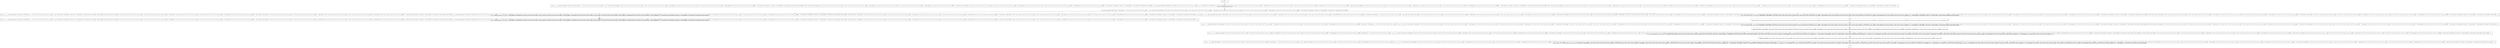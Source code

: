 digraph {
    graph [rankdir=TB
          ,bgcolor=transparent];
    node [shape=box
         ,fillcolor=white
         ,style=filled];
    0 [label=<O <BR/> neq(v<SUB>215</SUB>, v<SUB>215</SUB>)>];
    1 [label=<C <BR/> neq(v<SUB>221</SUB>, v<SUB>221</SUB>), non_ground_member(C Term [Clause C Term [Parent v<SUB>81</SUB> : [C Succ [C Succ [C Succ [C Succ [C Succ [v<SUB>221</SUB>]]]]]]] : v<SUB>128</SUB>], C Term [Clause C Term [Mother C Var [C Succ [C Succ [C Succ [C Succ [C Succ [v<SUB>221</SUB>]]]]]] : [C Var [C Succ [C Succ [C Succ [C Succ [C Succ [v<SUB>221</SUB>]]]]]]]] : C Term [Parent C Var [C Succ [C Succ [C Succ [C Succ [C Succ [v<SUB>221</SUB>]]]]]] : [C Var [C Succ [C Succ [C Succ [C Succ [C Succ [v<SUB>221</SUB>]]]]]]]] : [C Term [Female [C Var [C Succ [C Succ [C Succ [C Succ [C Succ [v<SUB>221</SUB>]]]]]]]]]] : C Term [Clause [C Term [Parent C Term [A []] : [C Term [B []]]]]] : [C Term [Clause [C Term [Male [C Term [A []]]]]]]), solve(C Term [Clause C Term [Father C Var [C Succ [C Succ [C Succ [C Succ [C Succ [v<SUB>221</SUB>]]]]]] : [C Var [C Succ [C Succ [C Succ [C Succ [C Succ [v<SUB>221</SUB>]]]]]]]] : C Term [Parent C Var [C Succ [C Succ [C Succ [C Succ [C Succ [v<SUB>221</SUB>]]]]]] : [C Var [C Succ [C Succ [C Succ [C Succ [C Succ [v<SUB>221</SUB>]]]]]]]] : [C Term [Male [C Var [C Succ [C Succ [C Succ [C Succ [C Succ [v<SUB>221</SUB>]]]]]]]]]] : C Term [Clause C Term [Mother C Var [C Succ [C Succ [C Succ [C Succ [C Succ [v<SUB>221</SUB>]]]]]] : [C Var [C Succ [C Succ [C Succ [C Succ [C Succ [v<SUB>221</SUB>]]]]]]]] : C Term [Parent C Var [C Succ [C Succ [C Succ [C Succ [C Succ [v<SUB>221</SUB>]]]]]] : [C Var [C Succ [C Succ [C Succ [C Succ [C Succ [v<SUB>221</SUB>]]]]]]]] : [C Term [Female [C Var [C Succ [C Succ [C Succ [C Succ [C Succ [v<SUB>221</SUB>]]]]]]]]]] : C Term [Clause [C Term [Parent C Term [A []] : [C Term [B []]]]]] : [C Term [Clause [C Term [Male [C Term [A []]]]]]], v<SUB>128</SUB>), non_ground_member(C Term [Clause C Term [Male [C Succ [C Succ [C Succ [C Succ [C Succ [v<SUB>221</SUB>]]]]]]] : v<SUB>133</SUB>], C Term [Clause C Term [Father C Var [C Succ [C Succ [C Succ [C Succ [C Succ [v<SUB>221</SUB>]]]]]] : [C Var [C Succ [C Succ [C Succ [C Succ [C Succ [v<SUB>221</SUB>]]]]]]]] : C Term [Parent C Var [C Succ [C Succ [C Succ [C Succ [C Succ [v<SUB>221</SUB>]]]]]] : [C Var [C Succ [C Succ [C Succ [C Succ [C Succ [v<SUB>221</SUB>]]]]]]]] : [C Term [Male [C Var [C Succ [C Succ [C Succ [C Succ [C Succ [v<SUB>221</SUB>]]]]]]]]]] : C Term [Clause C Term [Mother C Var [C Succ [C Succ [C Succ [C Succ [C Succ [v<SUB>221</SUB>]]]]]] : [C Var [C Succ [C Succ [C Succ [C Succ [C Succ [v<SUB>221</SUB>]]]]]]]] : C Term [Parent C Var [C Succ [C Succ [C Succ [C Succ [C Succ [v<SUB>221</SUB>]]]]]] : [C Var [C Succ [C Succ [C Succ [C Succ [C Succ [v<SUB>221</SUB>]]]]]]]] : [C Term [Female [C Var [C Succ [C Succ [C Succ [C Succ [C Succ [v<SUB>221</SUB>]]]]]]]]]] : C Term [Clause [C Term [Parent C Term [A []] : [C Term [B []]]]]] : [C Term [Clause [C Term [Male [C Term [A []]]]]]]), solve(C Term [Clause C Term [Father C Var [C Succ [C Succ [C Succ [C Succ [C Succ [v<SUB>221</SUB>]]]]]] : [C Var [C Succ [C Succ [C Succ [C Succ [C Succ [v<SUB>221</SUB>]]]]]]]] : C Term [Parent C Var [C Succ [C Succ [C Succ [C Succ [C Succ [v<SUB>221</SUB>]]]]]] : [C Var [C Succ [C Succ [C Succ [C Succ [C Succ [v<SUB>221</SUB>]]]]]]]] : [C Term [Male [C Var [C Succ [C Succ [C Succ [C Succ [C Succ [v<SUB>221</SUB>]]]]]]]]]] : C Term [Clause C Term [Mother C Var [C Succ [C Succ [C Succ [C Succ [C Succ [v<SUB>221</SUB>]]]]]] : [C Var [C Succ [C Succ [C Succ [C Succ [C Succ [v<SUB>221</SUB>]]]]]]]] : C Term [Parent C Var [C Succ [C Succ [C Succ [C Succ [C Succ [v<SUB>221</SUB>]]]]]] : [C Var [C Succ [C Succ [C Succ [C Succ [C Succ [v<SUB>221</SUB>]]]]]]]] : [C Term [Female [C Var [C Succ [C Succ [C Succ [C Succ [C Succ [v<SUB>221</SUB>]]]]]]]]]] : C Term [Clause [C Term [Parent C Term [A []] : [C Term [B []]]]]] : [C Term [Clause [C Term [Male [C Term [A []]]]]]], v<SUB>133</SUB>) <BR/>  [ v<SUB>215</SUB> &rarr; C Succ [v<SUB>220</SUB>], v<SUB>220</SUB> &rarr; v<SUB>221</SUB> ] >];
    2 [label=<O <BR/> non_ground_member(C Term [Clause C Term [Parent v<SUB>81</SUB> : [C Succ [C Succ [C Succ [C Succ [C Succ [v<SUB>221</SUB>]]]]]]] : v<SUB>128</SUB>], C Term [Clause C Term [Mother C Var [C Succ [C Succ [C Succ [C Succ [C Succ [v<SUB>221</SUB>]]]]]] : [C Var [C Succ [C Succ [C Succ [C Succ [C Succ [v<SUB>221</SUB>]]]]]]]] : C Term [Parent C Var [C Succ [C Succ [C Succ [C Succ [C Succ [v<SUB>221</SUB>]]]]]] : [C Var [C Succ [C Succ [C Succ [C Succ [C Succ [v<SUB>221</SUB>]]]]]]]] : [C Term [Female [C Var [C Succ [C Succ [C Succ [C Succ [C Succ [v<SUB>221</SUB>]]]]]]]]]] : C Term [Clause [C Term [Parent C Term [A []] : [C Term [B []]]]]] : [C Term [Clause [C Term [Male [C Term [A []]]]]]])>];
    3 [label=<C <BR/> neq(v<SUB>221</SUB>, v<SUB>221</SUB>), non_ground_member(C Term [Clause C Term [Parent v<SUB>81</SUB> : [C Succ [C Succ [C Succ [C Succ [C Succ [v<SUB>221</SUB>]]]]]]] : v<SUB>128</SUB>], C Term [Clause [C Term [Parent C Term [A []] : [C Term [B []]]]]] : [C Term [Clause [C Term [Male [C Term [A []]]]]]]), solve(C Term [Clause C Term [Father C Var [C Succ [C Succ [C Succ [C Succ [C Succ [v<SUB>221</SUB>]]]]]] : [C Var [C Succ [C Succ [C Succ [C Succ [C Succ [v<SUB>221</SUB>]]]]]]]] : C Term [Parent C Var [C Succ [C Succ [C Succ [C Succ [C Succ [v<SUB>221</SUB>]]]]]] : [C Var [C Succ [C Succ [C Succ [C Succ [C Succ [v<SUB>221</SUB>]]]]]]]] : [C Term [Male [C Var [C Succ [C Succ [C Succ [C Succ [C Succ [v<SUB>221</SUB>]]]]]]]]]] : C Term [Clause C Term [Mother C Var [C Succ [C Succ [C Succ [C Succ [C Succ [v<SUB>221</SUB>]]]]]] : [C Var [C Succ [C Succ [C Succ [C Succ [C Succ [v<SUB>221</SUB>]]]]]]]] : C Term [Parent C Var [C Succ [C Succ [C Succ [C Succ [C Succ [v<SUB>221</SUB>]]]]]] : [C Var [C Succ [C Succ [C Succ [C Succ [C Succ [v<SUB>221</SUB>]]]]]]]] : [C Term [Female [C Var [C Succ [C Succ [C Succ [C Succ [C Succ [v<SUB>221</SUB>]]]]]]]]]] : C Term [Clause [C Term [Parent C Term [A []] : [C Term [B []]]]]] : [C Term [Clause [C Term [Male [C Term [A []]]]]]], v<SUB>128</SUB>), non_ground_member(C Term [Clause C Term [Male [C Succ [C Succ [C Succ [C Succ [C Succ [v<SUB>221</SUB>]]]]]]] : v<SUB>133</SUB>], C Term [Clause C Term [Father C Var [C Succ [C Succ [C Succ [C Succ [C Succ [v<SUB>221</SUB>]]]]]] : [C Var [C Succ [C Succ [C Succ [C Succ [C Succ [v<SUB>221</SUB>]]]]]]]] : C Term [Parent C Var [C Succ [C Succ [C Succ [C Succ [C Succ [v<SUB>221</SUB>]]]]]] : [C Var [C Succ [C Succ [C Succ [C Succ [C Succ [v<SUB>221</SUB>]]]]]]]] : [C Term [Male [C Var [C Succ [C Succ [C Succ [C Succ [C Succ [v<SUB>221</SUB>]]]]]]]]]] : C Term [Clause C Term [Mother C Var [C Succ [C Succ [C Succ [C Succ [C Succ [v<SUB>221</SUB>]]]]]] : [C Var [C Succ [C Succ [C Succ [C Succ [C Succ [v<SUB>221</SUB>]]]]]]]] : C Term [Parent C Var [C Succ [C Succ [C Succ [C Succ [C Succ [v<SUB>221</SUB>]]]]]] : [C Var [C Succ [C Succ [C Succ [C Succ [C Succ [v<SUB>221</SUB>]]]]]]]] : [C Term [Female [C Var [C Succ [C Succ [C Succ [C Succ [C Succ [v<SUB>221</SUB>]]]]]]]]]] : C Term [Clause [C Term [Parent C Term [A []] : [C Term [B []]]]]] : [C Term [Clause [C Term [Male [C Term [A []]]]]]]), solve(C Term [Clause C Term [Father C Var [C Succ [C Succ [C Succ [C Succ [C Succ [v<SUB>221</SUB>]]]]]] : [C Var [C Succ [C Succ [C Succ [C Succ [C Succ [v<SUB>221</SUB>]]]]]]]] : C Term [Parent C Var [C Succ [C Succ [C Succ [C Succ [C Succ [v<SUB>221</SUB>]]]]]] : [C Var [C Succ [C Succ [C Succ [C Succ [C Succ [v<SUB>221</SUB>]]]]]]]] : [C Term [Male [C Var [C Succ [C Succ [C Succ [C Succ [C Succ [v<SUB>221</SUB>]]]]]]]]]] : C Term [Clause C Term [Mother C Var [C Succ [C Succ [C Succ [C Succ [C Succ [v<SUB>221</SUB>]]]]]] : [C Var [C Succ [C Succ [C Succ [C Succ [C Succ [v<SUB>221</SUB>]]]]]]]] : C Term [Parent C Var [C Succ [C Succ [C Succ [C Succ [C Succ [v<SUB>221</SUB>]]]]]] : [C Var [C Succ [C Succ [C Succ [C Succ [C Succ [v<SUB>221</SUB>]]]]]]]] : [C Term [Female [C Var [C Succ [C Succ [C Succ [C Succ [C Succ [v<SUB>221</SUB>]]]]]]]]]] : C Term [Clause [C Term [Parent C Term [A []] : [C Term [B []]]]]] : [C Term [Clause [C Term [Male [C Term [A []]]]]]], v<SUB>133</SUB>) <BR/>  [ v<SUB>215</SUB> &rarr; C Succ [v<SUB>220</SUB>], v<SUB>220</SUB> &rarr; v<SUB>221</SUB>, v<SUB>222</SUB> &rarr; C Term [Clause C Term [Mother C Var [C Succ [C Succ [C Succ [C Succ [C Succ [v<SUB>221</SUB>]]]]]] : [C Var [C Succ [C Succ [C Succ [C Succ [C Succ [v<SUB>221</SUB>]]]]]]]] : C Term [Parent C Var [C Succ [C Succ [C Succ [C Succ [C Succ [v<SUB>221</SUB>]]]]]] : [C Var [C Succ [C Succ [C Succ [C Succ [C Succ [v<SUB>221</SUB>]]]]]]]] : [C Term [Female [C Var [C Succ [C Succ [C Succ [C Succ [C Succ [v<SUB>221</SUB>]]]]]]]]]], v<SUB>223</SUB> &rarr; C Term [Clause [C Term [Parent C Term [A []] : [C Term [B []]]]]] : [C Term [Clause [C Term [Male [C Term [A []]]]]]] ] >];
    4 [label=<C <BR/> neq(v<SUB>221</SUB>, v<SUB>221</SUB>), make_non_ground(C Term [Clause C Term [Mother C Var [C Succ [C Succ [C Succ [C Succ [C Succ [v<SUB>221</SUB>]]]]]] : [C Var [C Succ [C Succ [C Succ [C Succ [C Succ [v<SUB>221</SUB>]]]]]]]] : C Term [Parent C Var [C Succ [C Succ [C Succ [C Succ [C Succ [v<SUB>221</SUB>]]]]]] : [C Var [C Succ [C Succ [C Succ [C Succ [C Succ [v<SUB>221</SUB>]]]]]]]] : [C Term [Female [C Var [C Succ [C Succ [C Succ [C Succ [C Succ [v<SUB>221</SUB>]]]]]]]]]], C Term [Clause C Term [Parent v<SUB>81</SUB> : [C Succ [C Succ [C Succ [C Succ [C Succ [v<SUB>221</SUB>]]]]]]] : v<SUB>128</SUB>]), solve(C Term [Clause C Term [Father C Var [C Succ [C Succ [C Succ [C Succ [C Succ [v<SUB>221</SUB>]]]]]] : [C Var [C Succ [C Succ [C Succ [C Succ [C Succ [v<SUB>221</SUB>]]]]]]]] : C Term [Parent C Var [C Succ [C Succ [C Succ [C Succ [C Succ [v<SUB>221</SUB>]]]]]] : [C Var [C Succ [C Succ [C Succ [C Succ [C Succ [v<SUB>221</SUB>]]]]]]]] : [C Term [Male [C Var [C Succ [C Succ [C Succ [C Succ [C Succ [v<SUB>221</SUB>]]]]]]]]]] : C Term [Clause C Term [Mother C Var [C Succ [C Succ [C Succ [C Succ [C Succ [v<SUB>221</SUB>]]]]]] : [C Var [C Succ [C Succ [C Succ [C Succ [C Succ [v<SUB>221</SUB>]]]]]]]] : C Term [Parent C Var [C Succ [C Succ [C Succ [C Succ [C Succ [v<SUB>221</SUB>]]]]]] : [C Var [C Succ [C Succ [C Succ [C Succ [C Succ [v<SUB>221</SUB>]]]]]]]] : [C Term [Female [C Var [C Succ [C Succ [C Succ [C Succ [C Succ [v<SUB>221</SUB>]]]]]]]]]] : C Term [Clause [C Term [Parent C Term [A []] : [C Term [B []]]]]] : [C Term [Clause [C Term [Male [C Term [A []]]]]]], v<SUB>128</SUB>), non_ground_member(C Term [Clause C Term [Male [C Succ [C Succ [C Succ [C Succ [C Succ [v<SUB>221</SUB>]]]]]]] : v<SUB>133</SUB>], C Term [Clause C Term [Father C Var [C Succ [C Succ [C Succ [C Succ [C Succ [v<SUB>221</SUB>]]]]]] : [C Var [C Succ [C Succ [C Succ [C Succ [C Succ [v<SUB>221</SUB>]]]]]]]] : C Term [Parent C Var [C Succ [C Succ [C Succ [C Succ [C Succ [v<SUB>221</SUB>]]]]]] : [C Var [C Succ [C Succ [C Succ [C Succ [C Succ [v<SUB>221</SUB>]]]]]]]] : [C Term [Male [C Var [C Succ [C Succ [C Succ [C Succ [C Succ [v<SUB>221</SUB>]]]]]]]]]] : C Term [Clause C Term [Mother C Var [C Succ [C Succ [C Succ [C Succ [C Succ [v<SUB>221</SUB>]]]]]] : [C Var [C Succ [C Succ [C Succ [C Succ [C Succ [v<SUB>221</SUB>]]]]]]]] : C Term [Parent C Var [C Succ [C Succ [C Succ [C Succ [C Succ [v<SUB>221</SUB>]]]]]] : [C Var [C Succ [C Succ [C Succ [C Succ [C Succ [v<SUB>221</SUB>]]]]]]]] : [C Term [Female [C Var [C Succ [C Succ [C Succ [C Succ [C Succ [v<SUB>221</SUB>]]]]]]]]]] : C Term [Clause [C Term [Parent C Term [A []] : [C Term [B []]]]]] : [C Term [Clause [C Term [Male [C Term [A []]]]]]]), solve(C Term [Clause C Term [Father C Var [C Succ [C Succ [C Succ [C Succ [C Succ [v<SUB>221</SUB>]]]]]] : [C Var [C Succ [C Succ [C Succ [C Succ [C Succ [v<SUB>221</SUB>]]]]]]]] : C Term [Parent C Var [C Succ [C Succ [C Succ [C Succ [C Succ [v<SUB>221</SUB>]]]]]] : [C Var [C Succ [C Succ [C Succ [C Succ [C Succ [v<SUB>221</SUB>]]]]]]]] : [C Term [Male [C Var [C Succ [C Succ [C Succ [C Succ [C Succ [v<SUB>221</SUB>]]]]]]]]]] : C Term [Clause C Term [Mother C Var [C Succ [C Succ [C Succ [C Succ [C Succ [v<SUB>221</SUB>]]]]]] : [C Var [C Succ [C Succ [C Succ [C Succ [C Succ [v<SUB>221</SUB>]]]]]]]] : C Term [Parent C Var [C Succ [C Succ [C Succ [C Succ [C Succ [v<SUB>221</SUB>]]]]]] : [C Var [C Succ [C Succ [C Succ [C Succ [C Succ [v<SUB>221</SUB>]]]]]]]] : [C Term [Female [C Var [C Succ [C Succ [C Succ [C Succ [C Succ [v<SUB>221</SUB>]]]]]]]]]] : C Term [Clause [C Term [Parent C Term [A []] : [C Term [B []]]]]] : [C Term [Clause [C Term [Male [C Term [A []]]]]]], v<SUB>133</SUB>) <BR/>  [ v<SUB>215</SUB> &rarr; C Succ [v<SUB>220</SUB>], v<SUB>220</SUB> &rarr; v<SUB>221</SUB>, v<SUB>222</SUB> &rarr; C Term [Clause C Term [Mother C Var [C Succ [C Succ [C Succ [C Succ [C Succ [v<SUB>221</SUB>]]]]]] : [C Var [C Succ [C Succ [C Succ [C Succ [C Succ [v<SUB>221</SUB>]]]]]]]] : C Term [Parent C Var [C Succ [C Succ [C Succ [C Succ [C Succ [v<SUB>221</SUB>]]]]]] : [C Var [C Succ [C Succ [C Succ [C Succ [C Succ [v<SUB>221</SUB>]]]]]]]] : [C Term [Female [C Var [C Succ [C Succ [C Succ [C Succ [C Succ [v<SUB>221</SUB>]]]]]]]]]], v<SUB>223</SUB> &rarr; C Term [Clause [C Term [Parent C Term [A []] : [C Term [B []]]]]] : [C Term [Clause [C Term [Male [C Term [A []]]]]]] ] >];
    5 [label=<Leaf <BR/> neq(v<SUB>221</SUB>, v<SUB>221</SUB>), non_ground_member(C Term [Clause C Term [Parent v<SUB>81</SUB> : [C Succ [C Succ [C Succ [C Succ [C Succ [v<SUB>221</SUB>]]]]]]] : v<SUB>128</SUB>], C Term [Clause [C Term [Parent C Term [A []] : [C Term [B []]]]]] : [C Term [Clause [C Term [Male [C Term [A []]]]]]]), solve(C Term [Clause C Term [Father C Var [C Succ [C Succ [C Succ [C Succ [C Succ [v<SUB>221</SUB>]]]]]] : [C Var [C Succ [C Succ [C Succ [C Succ [C Succ [v<SUB>221</SUB>]]]]]]]] : C Term [Parent C Var [C Succ [C Succ [C Succ [C Succ [C Succ [v<SUB>221</SUB>]]]]]] : [C Var [C Succ [C Succ [C Succ [C Succ [C Succ [v<SUB>221</SUB>]]]]]]]] : [C Term [Male [C Var [C Succ [C Succ [C Succ [C Succ [C Succ [v<SUB>221</SUB>]]]]]]]]]] : C Term [Clause C Term [Mother C Var [C Succ [C Succ [C Succ [C Succ [C Succ [v<SUB>221</SUB>]]]]]] : [C Var [C Succ [C Succ [C Succ [C Succ [C Succ [v<SUB>221</SUB>]]]]]]]] : C Term [Parent C Var [C Succ [C Succ [C Succ [C Succ [C Succ [v<SUB>221</SUB>]]]]]] : [C Var [C Succ [C Succ [C Succ [C Succ [C Succ [v<SUB>221</SUB>]]]]]]]] : [C Term [Female [C Var [C Succ [C Succ [C Succ [C Succ [C Succ [v<SUB>221</SUB>]]]]]]]]]] : C Term [Clause [C Term [Parent C Term [A []] : [C Term [B []]]]]] : [C Term [Clause [C Term [Male [C Term [A []]]]]]], v<SUB>128</SUB>), non_ground_member(C Term [Clause C Term [Male [C Succ [C Succ [C Succ [C Succ [C Succ [v<SUB>221</SUB>]]]]]]] : v<SUB>133</SUB>], C Term [Clause C Term [Father C Var [C Succ [C Succ [C Succ [C Succ [C Succ [v<SUB>221</SUB>]]]]]] : [C Var [C Succ [C Succ [C Succ [C Succ [C Succ [v<SUB>221</SUB>]]]]]]]] : C Term [Parent C Var [C Succ [C Succ [C Succ [C Succ [C Succ [v<SUB>221</SUB>]]]]]] : [C Var [C Succ [C Succ [C Succ [C Succ [C Succ [v<SUB>221</SUB>]]]]]]]] : [C Term [Male [C Var [C Succ [C Succ [C Succ [C Succ [C Succ [v<SUB>221</SUB>]]]]]]]]]] : C Term [Clause C Term [Mother C Var [C Succ [C Succ [C Succ [C Succ [C Succ [v<SUB>221</SUB>]]]]]] : [C Var [C Succ [C Succ [C Succ [C Succ [C Succ [v<SUB>221</SUB>]]]]]]]] : C Term [Parent C Var [C Succ [C Succ [C Succ [C Succ [C Succ [v<SUB>221</SUB>]]]]]] : [C Var [C Succ [C Succ [C Succ [C Succ [C Succ [v<SUB>221</SUB>]]]]]]]] : [C Term [Female [C Var [C Succ [C Succ [C Succ [C Succ [C Succ [v<SUB>221</SUB>]]]]]]]]]] : C Term [Clause [C Term [Parent C Term [A []] : [C Term [B []]]]]] : [C Term [Clause [C Term [Male [C Term [A []]]]]]]), solve(C Term [Clause C Term [Father C Var [C Succ [C Succ [C Succ [C Succ [C Succ [v<SUB>221</SUB>]]]]]] : [C Var [C Succ [C Succ [C Succ [C Succ [C Succ [v<SUB>221</SUB>]]]]]]]] : C Term [Parent C Var [C Succ [C Succ [C Succ [C Succ [C Succ [v<SUB>221</SUB>]]]]]] : [C Var [C Succ [C Succ [C Succ [C Succ [C Succ [v<SUB>221</SUB>]]]]]]]] : [C Term [Male [C Var [C Succ [C Succ [C Succ [C Succ [C Succ [v<SUB>221</SUB>]]]]]]]]]] : C Term [Clause C Term [Mother C Var [C Succ [C Succ [C Succ [C Succ [C Succ [v<SUB>221</SUB>]]]]]] : [C Var [C Succ [C Succ [C Succ [C Succ [C Succ [v<SUB>221</SUB>]]]]]]]] : C Term [Parent C Var [C Succ [C Succ [C Succ [C Succ [C Succ [v<SUB>221</SUB>]]]]]] : [C Var [C Succ [C Succ [C Succ [C Succ [C Succ [v<SUB>221</SUB>]]]]]]]] : [C Term [Female [C Var [C Succ [C Succ [C Succ [C Succ [C Succ [v<SUB>221</SUB>]]]]]]]]]] : C Term [Clause [C Term [Parent C Term [A []] : [C Term [B []]]]]] : [C Term [Clause [C Term [Male [C Term [A []]]]]]], v<SUB>133</SUB>) <BR/>  [ v<SUB>215</SUB> &rarr; C Succ [v<SUB>220</SUB>], v<SUB>220</SUB> &rarr; v<SUB>221</SUB>, v<SUB>222</SUB> &rarr; C Term [Clause C Term [Mother C Var [C Succ [C Succ [C Succ [C Succ [C Succ [v<SUB>221</SUB>]]]]]] : [C Var [C Succ [C Succ [C Succ [C Succ [C Succ [v<SUB>221</SUB>]]]]]]]] : C Term [Parent C Var [C Succ [C Succ [C Succ [C Succ [C Succ [v<SUB>221</SUB>]]]]]] : [C Var [C Succ [C Succ [C Succ [C Succ [C Succ [v<SUB>221</SUB>]]]]]]]] : [C Term [Female [C Var [C Succ [C Succ [C Succ [C Succ [C Succ [v<SUB>221</SUB>]]]]]]]]]], v<SUB>223</SUB> &rarr; C Term [Clause [C Term [Parent C Term [A []] : [C Term [B []]]]]] : [C Term [Clause [C Term [Male [C Term [A []]]]]]] ] >];
    6 [label=<O <BR/> make_non_ground(C Term [Clause C Term [Mother C Var [C Succ [C Succ [C Succ [C Succ [C Succ [v<SUB>221</SUB>]]]]]] : [C Var [C Succ [C Succ [C Succ [C Succ [C Succ [v<SUB>221</SUB>]]]]]]]] : C Term [Parent C Var [C Succ [C Succ [C Succ [C Succ [C Succ [v<SUB>221</SUB>]]]]]] : [C Var [C Succ [C Succ [C Succ [C Succ [C Succ [v<SUB>221</SUB>]]]]]]]] : [C Term [Female [C Var [C Succ [C Succ [C Succ [C Succ [C Succ [v<SUB>221</SUB>]]]]]]]]]], C Term [Clause C Term [Parent v<SUB>81</SUB> : [C Succ [C Succ [C Succ [C Succ [C Succ [v<SUB>221</SUB>]]]]]]] : v<SUB>128</SUB>])>];
    7 [label=<C <BR/> neq(v<SUB>221</SUB>, v<SUB>221</SUB>), mkng(C Term [Clause C Term [Mother C Var [C Succ [C Succ [C Succ [C Succ [C Succ [v<SUB>221</SUB>]]]]]] : [C Var [C Succ [C Succ [C Succ [C Succ [C Succ [v<SUB>221</SUB>]]]]]]]] : C Term [Parent C Var [C Succ [C Succ [C Succ [C Succ [C Succ [v<SUB>221</SUB>]]]]]] : [C Var [C Succ [C Succ [C Succ [C Succ [C Succ [v<SUB>221</SUB>]]]]]]]] : [C Term [Female [C Var [C Succ [C Succ [C Succ [C Succ [C Succ [v<SUB>221</SUB>]]]]]]]]]], C Term [Clause C Term [Parent v<SUB>81</SUB> : [C Succ [C Succ [C Succ [C Succ [C Succ [v<SUB>221</SUB>]]]]]]] : v<SUB>128</SUB>], [], v<SUB>224</SUB>), solve(C Term [Clause C Term [Father C Var [C Succ [C Succ [C Succ [C Succ [C Succ [v<SUB>221</SUB>]]]]]] : [C Var [C Succ [C Succ [C Succ [C Succ [C Succ [v<SUB>221</SUB>]]]]]]]] : C Term [Parent C Var [C Succ [C Succ [C Succ [C Succ [C Succ [v<SUB>221</SUB>]]]]]] : [C Var [C Succ [C Succ [C Succ [C Succ [C Succ [v<SUB>221</SUB>]]]]]]]] : [C Term [Male [C Var [C Succ [C Succ [C Succ [C Succ [C Succ [v<SUB>221</SUB>]]]]]]]]]] : C Term [Clause C Term [Mother C Var [C Succ [C Succ [C Succ [C Succ [C Succ [v<SUB>221</SUB>]]]]]] : [C Var [C Succ [C Succ [C Succ [C Succ [C Succ [v<SUB>221</SUB>]]]]]]]] : C Term [Parent C Var [C Succ [C Succ [C Succ [C Succ [C Succ [v<SUB>221</SUB>]]]]]] : [C Var [C Succ [C Succ [C Succ [C Succ [C Succ [v<SUB>221</SUB>]]]]]]]] : [C Term [Female [C Var [C Succ [C Succ [C Succ [C Succ [C Succ [v<SUB>221</SUB>]]]]]]]]]] : C Term [Clause [C Term [Parent C Term [A []] : [C Term [B []]]]]] : [C Term [Clause [C Term [Male [C Term [A []]]]]]], v<SUB>128</SUB>), non_ground_member(C Term [Clause C Term [Male [C Succ [C Succ [C Succ [C Succ [C Succ [v<SUB>221</SUB>]]]]]]] : v<SUB>133</SUB>], C Term [Clause C Term [Father C Var [C Succ [C Succ [C Succ [C Succ [C Succ [v<SUB>221</SUB>]]]]]] : [C Var [C Succ [C Succ [C Succ [C Succ [C Succ [v<SUB>221</SUB>]]]]]]]] : C Term [Parent C Var [C Succ [C Succ [C Succ [C Succ [C Succ [v<SUB>221</SUB>]]]]]] : [C Var [C Succ [C Succ [C Succ [C Succ [C Succ [v<SUB>221</SUB>]]]]]]]] : [C Term [Male [C Var [C Succ [C Succ [C Succ [C Succ [C Succ [v<SUB>221</SUB>]]]]]]]]]] : C Term [Clause C Term [Mother C Var [C Succ [C Succ [C Succ [C Succ [C Succ [v<SUB>221</SUB>]]]]]] : [C Var [C Succ [C Succ [C Succ [C Succ [C Succ [v<SUB>221</SUB>]]]]]]]] : C Term [Parent C Var [C Succ [C Succ [C Succ [C Succ [C Succ [v<SUB>221</SUB>]]]]]] : [C Var [C Succ [C Succ [C Succ [C Succ [C Succ [v<SUB>221</SUB>]]]]]]]] : [C Term [Female [C Var [C Succ [C Succ [C Succ [C Succ [C Succ [v<SUB>221</SUB>]]]]]]]]]] : C Term [Clause [C Term [Parent C Term [A []] : [C Term [B []]]]]] : [C Term [Clause [C Term [Male [C Term [A []]]]]]]), solve(C Term [Clause C Term [Father C Var [C Succ [C Succ [C Succ [C Succ [C Succ [v<SUB>221</SUB>]]]]]] : [C Var [C Succ [C Succ [C Succ [C Succ [C Succ [v<SUB>221</SUB>]]]]]]]] : C Term [Parent C Var [C Succ [C Succ [C Succ [C Succ [C Succ [v<SUB>221</SUB>]]]]]] : [C Var [C Succ [C Succ [C Succ [C Succ [C Succ [v<SUB>221</SUB>]]]]]]]] : [C Term [Male [C Var [C Succ [C Succ [C Succ [C Succ [C Succ [v<SUB>221</SUB>]]]]]]]]]] : C Term [Clause C Term [Mother C Var [C Succ [C Succ [C Succ [C Succ [C Succ [v<SUB>221</SUB>]]]]]] : [C Var [C Succ [C Succ [C Succ [C Succ [C Succ [v<SUB>221</SUB>]]]]]]]] : C Term [Parent C Var [C Succ [C Succ [C Succ [C Succ [C Succ [v<SUB>221</SUB>]]]]]] : [C Var [C Succ [C Succ [C Succ [C Succ [C Succ [v<SUB>221</SUB>]]]]]]]] : [C Term [Female [C Var [C Succ [C Succ [C Succ [C Succ [C Succ [v<SUB>221</SUB>]]]]]]]]]] : C Term [Clause [C Term [Parent C Term [A []] : [C Term [B []]]]]] : [C Term [Clause [C Term [Male [C Term [A []]]]]]], v<SUB>133</SUB>) <BR/>  [ v<SUB>215</SUB> &rarr; C Succ [v<SUB>220</SUB>], v<SUB>220</SUB> &rarr; v<SUB>221</SUB>, v<SUB>222</SUB> &rarr; C Term [Clause C Term [Mother C Var [C Succ [C Succ [C Succ [C Succ [C Succ [v<SUB>221</SUB>]]]]]] : [C Var [C Succ [C Succ [C Succ [C Succ [C Succ [v<SUB>221</SUB>]]]]]]]] : C Term [Parent C Var [C Succ [C Succ [C Succ [C Succ [C Succ [v<SUB>221</SUB>]]]]]] : [C Var [C Succ [C Succ [C Succ [C Succ [C Succ [v<SUB>221</SUB>]]]]]]]] : [C Term [Female [C Var [C Succ [C Succ [C Succ [C Succ [C Succ [v<SUB>221</SUB>]]]]]]]]]], v<SUB>223</SUB> &rarr; C Term [Clause [C Term [Parent C Term [A []] : [C Term [B []]]]]] : [C Term [Clause [C Term [Male [C Term [A []]]]]]] ] >];
    8 [label=<O <BR/> mkng(C Term [Clause C Term [Mother C Var [C Succ [C Succ [C Succ [C Succ [C Succ [v<SUB>221</SUB>]]]]]] : [C Var [C Succ [C Succ [C Succ [C Succ [C Succ [v<SUB>221</SUB>]]]]]]]] : C Term [Parent C Var [C Succ [C Succ [C Succ [C Succ [C Succ [v<SUB>221</SUB>]]]]]] : [C Var [C Succ [C Succ [C Succ [C Succ [C Succ [v<SUB>221</SUB>]]]]]]]] : [C Term [Female [C Var [C Succ [C Succ [C Succ [C Succ [C Succ [v<SUB>221</SUB>]]]]]]]]]], C Term [Clause C Term [Parent v<SUB>81</SUB> : [C Succ [C Succ [C Succ [C Succ [C Succ [v<SUB>221</SUB>]]]]]]] : v<SUB>128</SUB>], [], v<SUB>224</SUB>)>];
    9 [label=<C <BR/> neq(v<SUB>221</SUB>, v<SUB>221</SUB>), l_mkng(C Term [Mother C Var [C Succ [C Succ [C Succ [C Succ [C Succ [v<SUB>221</SUB>]]]]]] : [C Var [C Succ [C Succ [C Succ [C Succ [C Succ [v<SUB>221</SUB>]]]]]]]] : C Term [Parent C Var [C Succ [C Succ [C Succ [C Succ [C Succ [v<SUB>221</SUB>]]]]]] : [C Var [C Succ [C Succ [C Succ [C Succ [C Succ [v<SUB>221</SUB>]]]]]]]] : [C Term [Female [C Var [C Succ [C Succ [C Succ [C Succ [C Succ [v<SUB>221</SUB>]]]]]]]]], C Term [Parent v<SUB>81</SUB> : [C Succ [C Succ [C Succ [C Succ [C Succ [v<SUB>221</SUB>]]]]]]] : v<SUB>128</SUB>, [], v<SUB>224</SUB>), solve(C Term [Clause C Term [Father C Var [C Succ [C Succ [C Succ [C Succ [C Succ [v<SUB>221</SUB>]]]]]] : [C Var [C Succ [C Succ [C Succ [C Succ [C Succ [v<SUB>221</SUB>]]]]]]]] : C Term [Parent C Var [C Succ [C Succ [C Succ [C Succ [C Succ [v<SUB>221</SUB>]]]]]] : [C Var [C Succ [C Succ [C Succ [C Succ [C Succ [v<SUB>221</SUB>]]]]]]]] : [C Term [Male [C Var [C Succ [C Succ [C Succ [C Succ [C Succ [v<SUB>221</SUB>]]]]]]]]]] : C Term [Clause C Term [Mother C Var [C Succ [C Succ [C Succ [C Succ [C Succ [v<SUB>221</SUB>]]]]]] : [C Var [C Succ [C Succ [C Succ [C Succ [C Succ [v<SUB>221</SUB>]]]]]]]] : C Term [Parent C Var [C Succ [C Succ [C Succ [C Succ [C Succ [v<SUB>221</SUB>]]]]]] : [C Var [C Succ [C Succ [C Succ [C Succ [C Succ [v<SUB>221</SUB>]]]]]]]] : [C Term [Female [C Var [C Succ [C Succ [C Succ [C Succ [C Succ [v<SUB>221</SUB>]]]]]]]]]] : C Term [Clause [C Term [Parent C Term [A []] : [C Term [B []]]]]] : [C Term [Clause [C Term [Male [C Term [A []]]]]]], v<SUB>128</SUB>), non_ground_member(C Term [Clause C Term [Male [C Succ [C Succ [C Succ [C Succ [C Succ [v<SUB>221</SUB>]]]]]]] : v<SUB>133</SUB>], C Term [Clause C Term [Father C Var [C Succ [C Succ [C Succ [C Succ [C Succ [v<SUB>221</SUB>]]]]]] : [C Var [C Succ [C Succ [C Succ [C Succ [C Succ [v<SUB>221</SUB>]]]]]]]] : C Term [Parent C Var [C Succ [C Succ [C Succ [C Succ [C Succ [v<SUB>221</SUB>]]]]]] : [C Var [C Succ [C Succ [C Succ [C Succ [C Succ [v<SUB>221</SUB>]]]]]]]] : [C Term [Male [C Var [C Succ [C Succ [C Succ [C Succ [C Succ [v<SUB>221</SUB>]]]]]]]]]] : C Term [Clause C Term [Mother C Var [C Succ [C Succ [C Succ [C Succ [C Succ [v<SUB>221</SUB>]]]]]] : [C Var [C Succ [C Succ [C Succ [C Succ [C Succ [v<SUB>221</SUB>]]]]]]]] : C Term [Parent C Var [C Succ [C Succ [C Succ [C Succ [C Succ [v<SUB>221</SUB>]]]]]] : [C Var [C Succ [C Succ [C Succ [C Succ [C Succ [v<SUB>221</SUB>]]]]]]]] : [C Term [Female [C Var [C Succ [C Succ [C Succ [C Succ [C Succ [v<SUB>221</SUB>]]]]]]]]]] : C Term [Clause [C Term [Parent C Term [A []] : [C Term [B []]]]]] : [C Term [Clause [C Term [Male [C Term [A []]]]]]]), solve(C Term [Clause C Term [Father C Var [C Succ [C Succ [C Succ [C Succ [C Succ [v<SUB>221</SUB>]]]]]] : [C Var [C Succ [C Succ [C Succ [C Succ [C Succ [v<SUB>221</SUB>]]]]]]]] : C Term [Parent C Var [C Succ [C Succ [C Succ [C Succ [C Succ [v<SUB>221</SUB>]]]]]] : [C Var [C Succ [C Succ [C Succ [C Succ [C Succ [v<SUB>221</SUB>]]]]]]]] : [C Term [Male [C Var [C Succ [C Succ [C Succ [C Succ [C Succ [v<SUB>221</SUB>]]]]]]]]]] : C Term [Clause C Term [Mother C Var [C Succ [C Succ [C Succ [C Succ [C Succ [v<SUB>221</SUB>]]]]]] : [C Var [C Succ [C Succ [C Succ [C Succ [C Succ [v<SUB>221</SUB>]]]]]]]] : C Term [Parent C Var [C Succ [C Succ [C Succ [C Succ [C Succ [v<SUB>221</SUB>]]]]]] : [C Var [C Succ [C Succ [C Succ [C Succ [C Succ [v<SUB>221</SUB>]]]]]]]] : [C Term [Female [C Var [C Succ [C Succ [C Succ [C Succ [C Succ [v<SUB>221</SUB>]]]]]]]]]] : C Term [Clause [C Term [Parent C Term [A []] : [C Term [B []]]]]] : [C Term [Clause [C Term [Male [C Term [A []]]]]]], v<SUB>133</SUB>) <BR/>  [ v<SUB>215</SUB> &rarr; C Succ [v<SUB>220</SUB>], v<SUB>220</SUB> &rarr; v<SUB>221</SUB>, v<SUB>222</SUB> &rarr; C Term [Clause C Term [Mother C Var [C Succ [C Succ [C Succ [C Succ [C Succ [v<SUB>221</SUB>]]]]]] : [C Var [C Succ [C Succ [C Succ [C Succ [C Succ [v<SUB>221</SUB>]]]]]]]] : C Term [Parent C Var [C Succ [C Succ [C Succ [C Succ [C Succ [v<SUB>221</SUB>]]]]]] : [C Var [C Succ [C Succ [C Succ [C Succ [C Succ [v<SUB>221</SUB>]]]]]]]] : [C Term [Female [C Var [C Succ [C Succ [C Succ [C Succ [C Succ [v<SUB>221</SUB>]]]]]]]]]], v<SUB>223</SUB> &rarr; C Term [Clause [C Term [Parent C Term [A []] : [C Term [B []]]]]] : [C Term [Clause [C Term [Male [C Term [A []]]]]]], v<SUB>233</SUB> &rarr; Clause, v<SUB>234</SUB> &rarr; C Term [Mother C Var [C Succ [C Succ [C Succ [C Succ [C Succ [v<SUB>221</SUB>]]]]]] : [C Var [C Succ [C Succ [C Succ [C Succ [C Succ [v<SUB>221</SUB>]]]]]]]] : C Term [Parent C Var [C Succ [C Succ [C Succ [C Succ [C Succ [v<SUB>221</SUB>]]]]]] : [C Var [C Succ [C Succ [C Succ [C Succ [C Succ [v<SUB>221</SUB>]]]]]]]] : [C Term [Female [C Var [C Succ [C Succ [C Succ [C Succ [C Succ [v<SUB>221</SUB>]]]]]]]]], v<SUB>235</SUB> &rarr; C Term [Parent v<SUB>81</SUB> : [C Succ [C Succ [C Succ [C Succ [C Succ [v<SUB>221</SUB>]]]]]]] : v<SUB>128</SUB> ] >];
    10 [label=<O <BR/> l_mkng(C Term [Mother C Var [C Succ [C Succ [C Succ [C Succ [C Succ [v<SUB>221</SUB>]]]]]] : [C Var [C Succ [C Succ [C Succ [C Succ [C Succ [v<SUB>221</SUB>]]]]]]]] : C Term [Parent C Var [C Succ [C Succ [C Succ [C Succ [C Succ [v<SUB>221</SUB>]]]]]] : [C Var [C Succ [C Succ [C Succ [C Succ [C Succ [v<SUB>221</SUB>]]]]]]]] : [C Term [Female [C Var [C Succ [C Succ [C Succ [C Succ [C Succ [v<SUB>221</SUB>]]]]]]]]], C Term [Parent v<SUB>81</SUB> : [C Succ [C Succ [C Succ [C Succ [C Succ [v<SUB>221</SUB>]]]]]]] : v<SUB>128</SUB>, [], v<SUB>224</SUB>)>];
    11 [label=<C <BR/> neq(v<SUB>221</SUB>, v<SUB>221</SUB>), mkng(C Term [Mother C Var [C Succ [C Succ [C Succ [C Succ [C Succ [v<SUB>221</SUB>]]]]]] : [C Var [C Succ [C Succ [C Succ [C Succ [C Succ [v<SUB>221</SUB>]]]]]]]], C Term [Parent v<SUB>81</SUB> : [C Succ [C Succ [C Succ [C Succ [C Succ [v<SUB>221</SUB>]]]]]]], [], v<SUB>240</SUB>), l_mkng(C Term [Parent C Var [C Succ [C Succ [C Succ [C Succ [C Succ [v<SUB>221</SUB>]]]]]] : [C Var [C Succ [C Succ [C Succ [C Succ [C Succ [v<SUB>221</SUB>]]]]]]]] : [C Term [Female [C Var [C Succ [C Succ [C Succ [C Succ [C Succ [v<SUB>221</SUB>]]]]]]]]], v<SUB>239</SUB>, v<SUB>240</SUB>, v<SUB>224</SUB>), solve(C Term [Clause C Term [Father C Var [C Succ [C Succ [C Succ [C Succ [C Succ [v<SUB>221</SUB>]]]]]] : [C Var [C Succ [C Succ [C Succ [C Succ [C Succ [v<SUB>221</SUB>]]]]]]]] : C Term [Parent C Var [C Succ [C Succ [C Succ [C Succ [C Succ [v<SUB>221</SUB>]]]]]] : [C Var [C Succ [C Succ [C Succ [C Succ [C Succ [v<SUB>221</SUB>]]]]]]]] : [C Term [Male [C Var [C Succ [C Succ [C Succ [C Succ [C Succ [v<SUB>221</SUB>]]]]]]]]]] : C Term [Clause C Term [Mother C Var [C Succ [C Succ [C Succ [C Succ [C Succ [v<SUB>221</SUB>]]]]]] : [C Var [C Succ [C Succ [C Succ [C Succ [C Succ [v<SUB>221</SUB>]]]]]]]] : C Term [Parent C Var [C Succ [C Succ [C Succ [C Succ [C Succ [v<SUB>221</SUB>]]]]]] : [C Var [C Succ [C Succ [C Succ [C Succ [C Succ [v<SUB>221</SUB>]]]]]]]] : [C Term [Female [C Var [C Succ [C Succ [C Succ [C Succ [C Succ [v<SUB>221</SUB>]]]]]]]]]] : C Term [Clause [C Term [Parent C Term [A []] : [C Term [B []]]]]] : [C Term [Clause [C Term [Male [C Term [A []]]]]]], v<SUB>239</SUB>), non_ground_member(C Term [Clause C Term [Male [C Succ [C Succ [C Succ [C Succ [C Succ [v<SUB>221</SUB>]]]]]]] : v<SUB>133</SUB>], C Term [Clause C Term [Father C Var [C Succ [C Succ [C Succ [C Succ [C Succ [v<SUB>221</SUB>]]]]]] : [C Var [C Succ [C Succ [C Succ [C Succ [C Succ [v<SUB>221</SUB>]]]]]]]] : C Term [Parent C Var [C Succ [C Succ [C Succ [C Succ [C Succ [v<SUB>221</SUB>]]]]]] : [C Var [C Succ [C Succ [C Succ [C Succ [C Succ [v<SUB>221</SUB>]]]]]]]] : [C Term [Male [C Var [C Succ [C Succ [C Succ [C Succ [C Succ [v<SUB>221</SUB>]]]]]]]]]] : C Term [Clause C Term [Mother C Var [C Succ [C Succ [C Succ [C Succ [C Succ [v<SUB>221</SUB>]]]]]] : [C Var [C Succ [C Succ [C Succ [C Succ [C Succ [v<SUB>221</SUB>]]]]]]]] : C Term [Parent C Var [C Succ [C Succ [C Succ [C Succ [C Succ [v<SUB>221</SUB>]]]]]] : [C Var [C Succ [C Succ [C Succ [C Succ [C Succ [v<SUB>221</SUB>]]]]]]]] : [C Term [Female [C Var [C Succ [C Succ [C Succ [C Succ [C Succ [v<SUB>221</SUB>]]]]]]]]]] : C Term [Clause [C Term [Parent C Term [A []] : [C Term [B []]]]]] : [C Term [Clause [C Term [Male [C Term [A []]]]]]]), solve(C Term [Clause C Term [Father C Var [C Succ [C Succ [C Succ [C Succ [C Succ [v<SUB>221</SUB>]]]]]] : [C Var [C Succ [C Succ [C Succ [C Succ [C Succ [v<SUB>221</SUB>]]]]]]]] : C Term [Parent C Var [C Succ [C Succ [C Succ [C Succ [C Succ [v<SUB>221</SUB>]]]]]] : [C Var [C Succ [C Succ [C Succ [C Succ [C Succ [v<SUB>221</SUB>]]]]]]]] : [C Term [Male [C Var [C Succ [C Succ [C Succ [C Succ [C Succ [v<SUB>221</SUB>]]]]]]]]]] : C Term [Clause C Term [Mother C Var [C Succ [C Succ [C Succ [C Succ [C Succ [v<SUB>221</SUB>]]]]]] : [C Var [C Succ [C Succ [C Succ [C Succ [C Succ [v<SUB>221</SUB>]]]]]]]] : C Term [Parent C Var [C Succ [C Succ [C Succ [C Succ [C Succ [v<SUB>221</SUB>]]]]]] : [C Var [C Succ [C Succ [C Succ [C Succ [C Succ [v<SUB>221</SUB>]]]]]]]] : [C Term [Female [C Var [C Succ [C Succ [C Succ [C Succ [C Succ [v<SUB>221</SUB>]]]]]]]]]] : C Term [Clause [C Term [Parent C Term [A []] : [C Term [B []]]]]] : [C Term [Clause [C Term [Male [C Term [A []]]]]]], v<SUB>133</SUB>) <BR/>  [ v<SUB>128</SUB> &rarr; v<SUB>239</SUB>, v<SUB>215</SUB> &rarr; C Succ [v<SUB>220</SUB>], v<SUB>220</SUB> &rarr; v<SUB>221</SUB>, v<SUB>222</SUB> &rarr; C Term [Clause C Term [Mother C Var [C Succ [C Succ [C Succ [C Succ [C Succ [v<SUB>221</SUB>]]]]]] : [C Var [C Succ [C Succ [C Succ [C Succ [C Succ [v<SUB>221</SUB>]]]]]]]] : C Term [Parent C Var [C Succ [C Succ [C Succ [C Succ [C Succ [v<SUB>221</SUB>]]]]]] : [C Var [C Succ [C Succ [C Succ [C Succ [C Succ [v<SUB>221</SUB>]]]]]]]] : [C Term [Female [C Var [C Succ [C Succ [C Succ [C Succ [C Succ [v<SUB>221</SUB>]]]]]]]]]], v<SUB>223</SUB> &rarr; C Term [Clause [C Term [Parent C Term [A []] : [C Term [B []]]]]] : [C Term [Clause [C Term [Male [C Term [A []]]]]]], v<SUB>233</SUB> &rarr; Clause, v<SUB>234</SUB> &rarr; C Term [Mother C Var [C Succ [C Succ [C Succ [C Succ [C Succ [v<SUB>221</SUB>]]]]]] : [C Var [C Succ [C Succ [C Succ [C Succ [C Succ [v<SUB>221</SUB>]]]]]]]] : C Term [Parent C Var [C Succ [C Succ [C Succ [C Succ [C Succ [v<SUB>221</SUB>]]]]]] : [C Var [C Succ [C Succ [C Succ [C Succ [C Succ [v<SUB>221</SUB>]]]]]]]] : [C Term [Female [C Var [C Succ [C Succ [C Succ [C Succ [C Succ [v<SUB>221</SUB>]]]]]]]]], v<SUB>235</SUB> &rarr; C Term [Parent v<SUB>81</SUB> : [C Succ [C Succ [C Succ [C Succ [C Succ [v<SUB>221</SUB>]]]]]]] : v<SUB>128</SUB>, v<SUB>236</SUB> &rarr; C Term [Mother C Var [C Succ [C Succ [C Succ [C Succ [C Succ [v<SUB>221</SUB>]]]]]] : [C Var [C Succ [C Succ [C Succ [C Succ [C Succ [v<SUB>221</SUB>]]]]]]]], v<SUB>237</SUB> &rarr; C Term [Parent C Var [C Succ [C Succ [C Succ [C Succ [C Succ [v<SUB>221</SUB>]]]]]] : [C Var [C Succ [C Succ [C Succ [C Succ [C Succ [v<SUB>221</SUB>]]]]]]]] : [C Term [Female [C Var [C Succ [C Succ [C Succ [C Succ [C Succ [v<SUB>221</SUB>]]]]]]]]], v<SUB>238</SUB> &rarr; C Term [Parent v<SUB>81</SUB> : [C Succ [C Succ [C Succ [C Succ [C Succ [v<SUB>221</SUB>]]]]]]] ] >];
    12 [label=<_|_>];
    0 -> 1 [label=""];
    1 -> 2 [label=""];
    2 -> 3 [label=""];
    2 -> 4 [label=""];
    3 -> 5 [label=""];
    4 -> 6 [label=""];
    6 -> 7 [label=""];
    7 -> 8 [label=""];
    8 -> 9 [label=""];
    9 -> 10 [label=""];
    10 -> 11 [label=""];
    11 -> 12 [label=""];
}